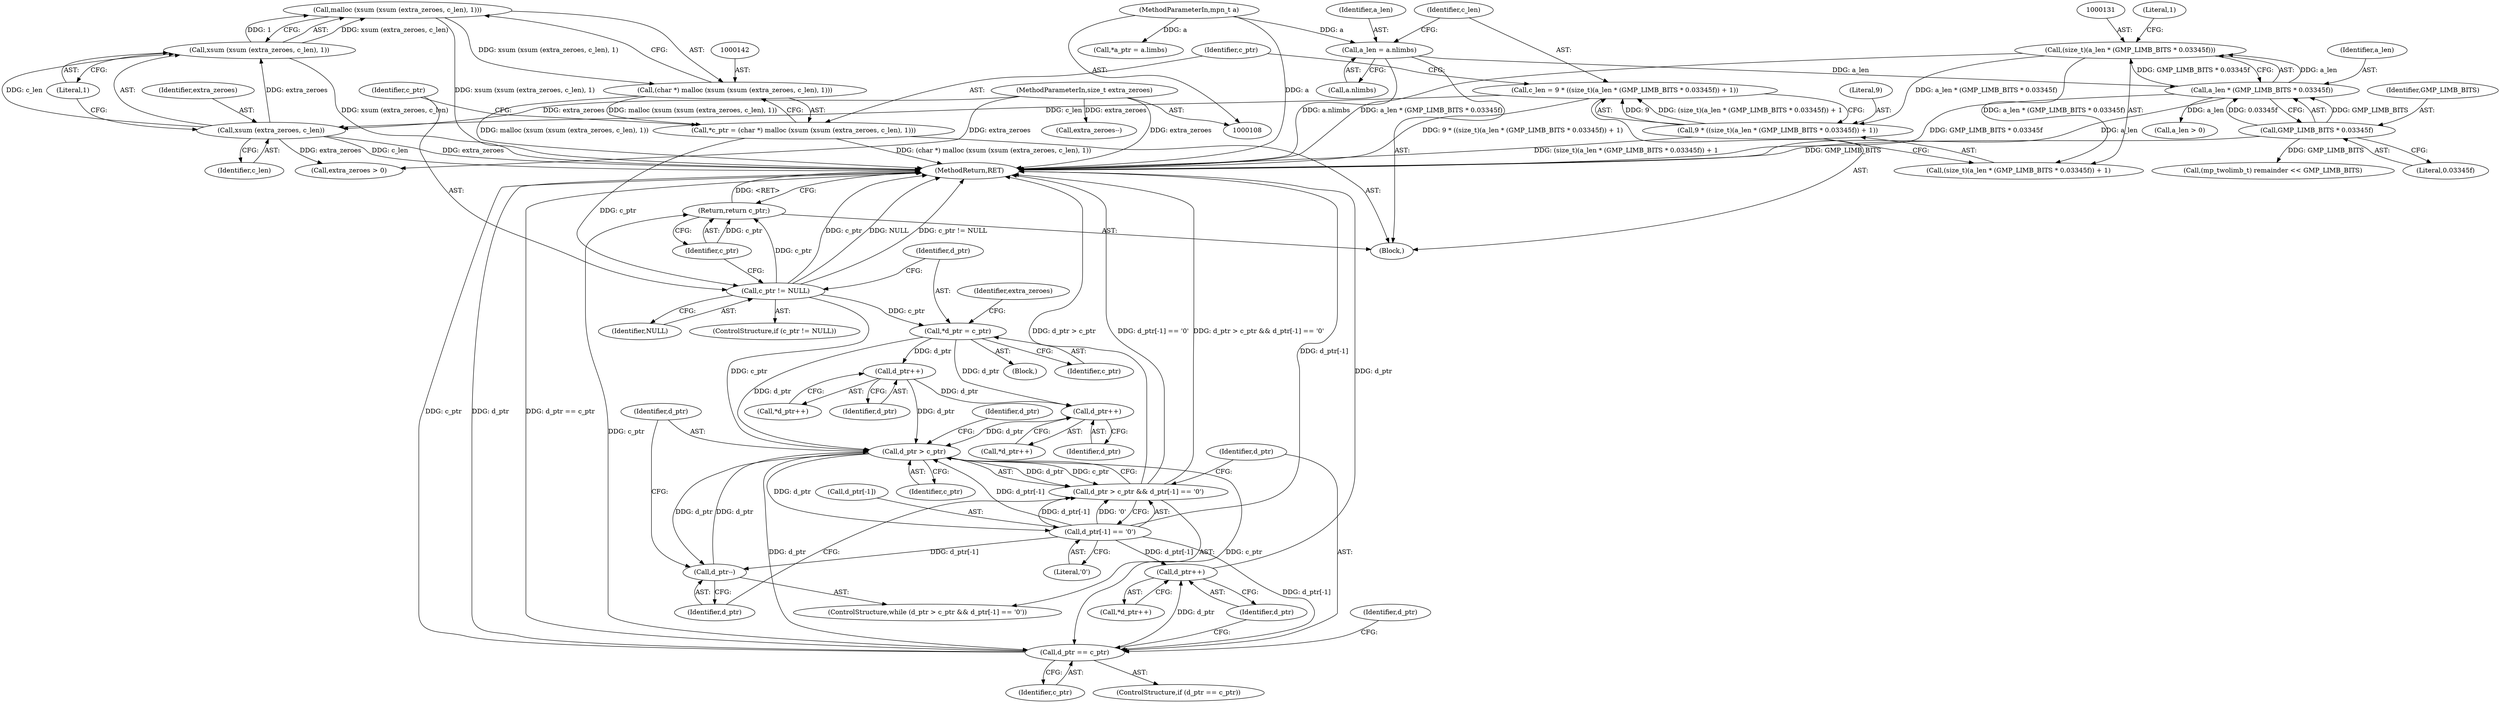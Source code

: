 digraph "0_gnulib_278b4175c9d7dd47c1a3071554aac02add3b3c35@API" {
"1000143" [label="(Call,malloc (xsum (xsum (extra_zeroes, c_len), 1)))"];
"1000144" [label="(Call,xsum (xsum (extra_zeroes, c_len), 1))"];
"1000145" [label="(Call,xsum (extra_zeroes, c_len))"];
"1000110" [label="(MethodParameterIn,size_t extra_zeroes)"];
"1000125" [label="(Call,c_len = 9 * ((size_t)(a_len * (GMP_LIMB_BITS * 0.03345f)) + 1))"];
"1000127" [label="(Call,9 * ((size_t)(a_len * (GMP_LIMB_BITS * 0.03345f)) + 1))"];
"1000130" [label="(Call,(size_t)(a_len * (GMP_LIMB_BITS * 0.03345f)))"];
"1000132" [label="(Call,a_len * (GMP_LIMB_BITS * 0.03345f))"];
"1000119" [label="(Call,a_len = a.nlimbs)"];
"1000109" [label="(MethodParameterIn,mpn_t a)"];
"1000134" [label="(Call,GMP_LIMB_BITS * 0.03345f)"];
"1000141" [label="(Call,(char *) malloc (xsum (xsum (extra_zeroes, c_len), 1)))"];
"1000139" [label="(Call,*c_ptr = (char *) malloc (xsum (xsum (extra_zeroes, c_len), 1)))"];
"1000150" [label="(Call,c_ptr != NULL)"];
"1000155" [label="(Call,*d_ptr = c_ptr)"];
"1000166" [label="(Call,d_ptr++)"];
"1000230" [label="(Call,d_ptr++)"];
"1000254" [label="(Call,d_ptr > c_ptr)"];
"1000253" [label="(Call,d_ptr > c_ptr && d_ptr[-1] == '0')"];
"1000257" [label="(Call,d_ptr[-1] == '0')"];
"1000263" [label="(Call,d_ptr--)"];
"1000266" [label="(Call,d_ptr == c_ptr)"];
"1000271" [label="(Call,d_ptr++)"];
"1000278" [label="(Return,return c_ptr;)"];
"1000128" [label="(Literal,9)"];
"1000135" [label="(Identifier,GMP_LIMB_BITS)"];
"1000268" [label="(Identifier,c_ptr)"];
"1000148" [label="(Literal,1)"];
"1000254" [label="(Call,d_ptr > c_ptr)"];
"1000280" [label="(MethodReturn,RET)"];
"1000110" [label="(MethodParameterIn,size_t extra_zeroes)"];
"1000119" [label="(Call,a_len = a.nlimbs)"];
"1000149" [label="(ControlStructure,if (c_ptr != NULL))"];
"1000278" [label="(Return,return c_ptr;)"];
"1000109" [label="(MethodParameterIn,mpn_t a)"];
"1000229" [label="(Call,*d_ptr++)"];
"1000253" [label="(Call,d_ptr > c_ptr && d_ptr[-1] == '0')"];
"1000155" [label="(Call,*d_ptr = c_ptr)"];
"1000256" [label="(Identifier,c_ptr)"];
"1000271" [label="(Call,d_ptr++)"];
"1000113" [label="(Call,*a_ptr = a.limbs)"];
"1000120" [label="(Identifier,a_len)"];
"1000139" [label="(Call,*c_ptr = (char *) malloc (xsum (xsum (extra_zeroes, c_len), 1)))"];
"1000170" [label="(Call,a_len > 0)"];
"1000166" [label="(Call,d_ptr++)"];
"1000152" [label="(Identifier,NULL)"];
"1000159" [label="(Call,extra_zeroes > 0)"];
"1000270" [label="(Call,*d_ptr++)"];
"1000140" [label="(Identifier,c_ptr)"];
"1000259" [label="(Identifier,d_ptr)"];
"1000162" [label="(Call,extra_zeroes--)"];
"1000145" [label="(Call,xsum (extra_zeroes, c_len))"];
"1000257" [label="(Call,d_ptr[-1] == '0')"];
"1000252" [label="(ControlStructure,while (d_ptr > c_ptr && d_ptr[-1] == '0'))"];
"1000265" [label="(ControlStructure,if (d_ptr == c_ptr))"];
"1000262" [label="(Literal,'0')"];
"1000267" [label="(Identifier,d_ptr)"];
"1000151" [label="(Identifier,c_ptr)"];
"1000125" [label="(Call,c_len = 9 * ((size_t)(a_len * (GMP_LIMB_BITS * 0.03345f)) + 1))"];
"1000276" [label="(Identifier,d_ptr)"];
"1000272" [label="(Identifier,d_ptr)"];
"1000144" [label="(Call,xsum (xsum (extra_zeroes, c_len), 1))"];
"1000153" [label="(Block,)"];
"1000143" [label="(Call,malloc (xsum (xsum (extra_zeroes, c_len), 1)))"];
"1000150" [label="(Call,c_ptr != NULL)"];
"1000160" [label="(Identifier,extra_zeroes)"];
"1000137" [label="(Literal,1)"];
"1000264" [label="(Identifier,d_ptr)"];
"1000258" [label="(Call,d_ptr[-1])"];
"1000132" [label="(Call,a_len * (GMP_LIMB_BITS * 0.03345f))"];
"1000127" [label="(Call,9 * ((size_t)(a_len * (GMP_LIMB_BITS * 0.03345f)) + 1))"];
"1000165" [label="(Call,*d_ptr++)"];
"1000199" [label="(Call,(mp_twolimb_t) remainder << GMP_LIMB_BITS)"];
"1000146" [label="(Identifier,extra_zeroes)"];
"1000141" [label="(Call,(char *) malloc (xsum (xsum (extra_zeroes, c_len), 1)))"];
"1000231" [label="(Identifier,d_ptr)"];
"1000255" [label="(Identifier,d_ptr)"];
"1000121" [label="(Call,a.nlimbs)"];
"1000156" [label="(Identifier,d_ptr)"];
"1000230" [label="(Call,d_ptr++)"];
"1000266" [label="(Call,d_ptr == c_ptr)"];
"1000263" [label="(Call,d_ptr--)"];
"1000133" [label="(Identifier,a_len)"];
"1000130" [label="(Call,(size_t)(a_len * (GMP_LIMB_BITS * 0.03345f)))"];
"1000147" [label="(Identifier,c_len)"];
"1000126" [label="(Identifier,c_len)"];
"1000129" [label="(Call,(size_t)(a_len * (GMP_LIMB_BITS * 0.03345f)) + 1)"];
"1000134" [label="(Call,GMP_LIMB_BITS * 0.03345f)"];
"1000136" [label="(Literal,0.03345f)"];
"1000279" [label="(Identifier,c_ptr)"];
"1000157" [label="(Identifier,c_ptr)"];
"1000167" [label="(Identifier,d_ptr)"];
"1000111" [label="(Block,)"];
"1000143" -> "1000141"  [label="AST: "];
"1000143" -> "1000144"  [label="CFG: "];
"1000144" -> "1000143"  [label="AST: "];
"1000141" -> "1000143"  [label="CFG: "];
"1000143" -> "1000280"  [label="DDG: xsum (xsum (extra_zeroes, c_len), 1)"];
"1000143" -> "1000141"  [label="DDG: xsum (xsum (extra_zeroes, c_len), 1)"];
"1000144" -> "1000143"  [label="DDG: xsum (extra_zeroes, c_len)"];
"1000144" -> "1000143"  [label="DDG: 1"];
"1000144" -> "1000148"  [label="CFG: "];
"1000145" -> "1000144"  [label="AST: "];
"1000148" -> "1000144"  [label="AST: "];
"1000144" -> "1000280"  [label="DDG: xsum (extra_zeroes, c_len)"];
"1000145" -> "1000144"  [label="DDG: extra_zeroes"];
"1000145" -> "1000144"  [label="DDG: c_len"];
"1000145" -> "1000147"  [label="CFG: "];
"1000146" -> "1000145"  [label="AST: "];
"1000147" -> "1000145"  [label="AST: "];
"1000148" -> "1000145"  [label="CFG: "];
"1000145" -> "1000280"  [label="DDG: extra_zeroes"];
"1000145" -> "1000280"  [label="DDG: c_len"];
"1000110" -> "1000145"  [label="DDG: extra_zeroes"];
"1000125" -> "1000145"  [label="DDG: c_len"];
"1000145" -> "1000159"  [label="DDG: extra_zeroes"];
"1000110" -> "1000108"  [label="AST: "];
"1000110" -> "1000280"  [label="DDG: extra_zeroes"];
"1000110" -> "1000159"  [label="DDG: extra_zeroes"];
"1000110" -> "1000162"  [label="DDG: extra_zeroes"];
"1000125" -> "1000111"  [label="AST: "];
"1000125" -> "1000127"  [label="CFG: "];
"1000126" -> "1000125"  [label="AST: "];
"1000127" -> "1000125"  [label="AST: "];
"1000140" -> "1000125"  [label="CFG: "];
"1000125" -> "1000280"  [label="DDG: 9 * ((size_t)(a_len * (GMP_LIMB_BITS * 0.03345f)) + 1)"];
"1000127" -> "1000125"  [label="DDG: 9"];
"1000127" -> "1000125"  [label="DDG: (size_t)(a_len * (GMP_LIMB_BITS * 0.03345f)) + 1"];
"1000127" -> "1000129"  [label="CFG: "];
"1000128" -> "1000127"  [label="AST: "];
"1000129" -> "1000127"  [label="AST: "];
"1000127" -> "1000280"  [label="DDG: (size_t)(a_len * (GMP_LIMB_BITS * 0.03345f)) + 1"];
"1000130" -> "1000127"  [label="DDG: a_len * (GMP_LIMB_BITS * 0.03345f)"];
"1000130" -> "1000129"  [label="AST: "];
"1000130" -> "1000132"  [label="CFG: "];
"1000131" -> "1000130"  [label="AST: "];
"1000132" -> "1000130"  [label="AST: "];
"1000137" -> "1000130"  [label="CFG: "];
"1000130" -> "1000280"  [label="DDG: a_len * (GMP_LIMB_BITS * 0.03345f)"];
"1000130" -> "1000129"  [label="DDG: a_len * (GMP_LIMB_BITS * 0.03345f)"];
"1000132" -> "1000130"  [label="DDG: a_len"];
"1000132" -> "1000130"  [label="DDG: GMP_LIMB_BITS * 0.03345f"];
"1000132" -> "1000134"  [label="CFG: "];
"1000133" -> "1000132"  [label="AST: "];
"1000134" -> "1000132"  [label="AST: "];
"1000132" -> "1000280"  [label="DDG: a_len"];
"1000132" -> "1000280"  [label="DDG: GMP_LIMB_BITS * 0.03345f"];
"1000119" -> "1000132"  [label="DDG: a_len"];
"1000134" -> "1000132"  [label="DDG: GMP_LIMB_BITS"];
"1000134" -> "1000132"  [label="DDG: 0.03345f"];
"1000132" -> "1000170"  [label="DDG: a_len"];
"1000119" -> "1000111"  [label="AST: "];
"1000119" -> "1000121"  [label="CFG: "];
"1000120" -> "1000119"  [label="AST: "];
"1000121" -> "1000119"  [label="AST: "];
"1000126" -> "1000119"  [label="CFG: "];
"1000119" -> "1000280"  [label="DDG: a.nlimbs"];
"1000109" -> "1000119"  [label="DDG: a"];
"1000109" -> "1000108"  [label="AST: "];
"1000109" -> "1000280"  [label="DDG: a"];
"1000109" -> "1000113"  [label="DDG: a"];
"1000134" -> "1000136"  [label="CFG: "];
"1000135" -> "1000134"  [label="AST: "];
"1000136" -> "1000134"  [label="AST: "];
"1000134" -> "1000280"  [label="DDG: GMP_LIMB_BITS"];
"1000134" -> "1000199"  [label="DDG: GMP_LIMB_BITS"];
"1000141" -> "1000139"  [label="AST: "];
"1000142" -> "1000141"  [label="AST: "];
"1000139" -> "1000141"  [label="CFG: "];
"1000141" -> "1000280"  [label="DDG: malloc (xsum (xsum (extra_zeroes, c_len), 1))"];
"1000141" -> "1000139"  [label="DDG: malloc (xsum (xsum (extra_zeroes, c_len), 1))"];
"1000139" -> "1000111"  [label="AST: "];
"1000140" -> "1000139"  [label="AST: "];
"1000151" -> "1000139"  [label="CFG: "];
"1000139" -> "1000280"  [label="DDG: (char *) malloc (xsum (xsum (extra_zeroes, c_len), 1))"];
"1000139" -> "1000150"  [label="DDG: c_ptr"];
"1000150" -> "1000149"  [label="AST: "];
"1000150" -> "1000152"  [label="CFG: "];
"1000151" -> "1000150"  [label="AST: "];
"1000152" -> "1000150"  [label="AST: "];
"1000156" -> "1000150"  [label="CFG: "];
"1000279" -> "1000150"  [label="CFG: "];
"1000150" -> "1000280"  [label="DDG: c_ptr"];
"1000150" -> "1000280"  [label="DDG: NULL"];
"1000150" -> "1000280"  [label="DDG: c_ptr != NULL"];
"1000150" -> "1000155"  [label="DDG: c_ptr"];
"1000150" -> "1000254"  [label="DDG: c_ptr"];
"1000150" -> "1000278"  [label="DDG: c_ptr"];
"1000155" -> "1000153"  [label="AST: "];
"1000155" -> "1000157"  [label="CFG: "];
"1000156" -> "1000155"  [label="AST: "];
"1000157" -> "1000155"  [label="AST: "];
"1000160" -> "1000155"  [label="CFG: "];
"1000155" -> "1000166"  [label="DDG: d_ptr"];
"1000155" -> "1000230"  [label="DDG: d_ptr"];
"1000155" -> "1000254"  [label="DDG: d_ptr"];
"1000166" -> "1000165"  [label="AST: "];
"1000166" -> "1000167"  [label="CFG: "];
"1000167" -> "1000166"  [label="AST: "];
"1000165" -> "1000166"  [label="CFG: "];
"1000166" -> "1000230"  [label="DDG: d_ptr"];
"1000166" -> "1000254"  [label="DDG: d_ptr"];
"1000230" -> "1000229"  [label="AST: "];
"1000230" -> "1000231"  [label="CFG: "];
"1000231" -> "1000230"  [label="AST: "];
"1000229" -> "1000230"  [label="CFG: "];
"1000230" -> "1000254"  [label="DDG: d_ptr"];
"1000254" -> "1000253"  [label="AST: "];
"1000254" -> "1000256"  [label="CFG: "];
"1000255" -> "1000254"  [label="AST: "];
"1000256" -> "1000254"  [label="AST: "];
"1000259" -> "1000254"  [label="CFG: "];
"1000253" -> "1000254"  [label="CFG: "];
"1000254" -> "1000253"  [label="DDG: d_ptr"];
"1000254" -> "1000253"  [label="DDG: c_ptr"];
"1000263" -> "1000254"  [label="DDG: d_ptr"];
"1000257" -> "1000254"  [label="DDG: d_ptr[-1]"];
"1000254" -> "1000257"  [label="DDG: d_ptr"];
"1000254" -> "1000263"  [label="DDG: d_ptr"];
"1000254" -> "1000266"  [label="DDG: d_ptr"];
"1000254" -> "1000266"  [label="DDG: c_ptr"];
"1000253" -> "1000252"  [label="AST: "];
"1000253" -> "1000257"  [label="CFG: "];
"1000257" -> "1000253"  [label="AST: "];
"1000264" -> "1000253"  [label="CFG: "];
"1000267" -> "1000253"  [label="CFG: "];
"1000253" -> "1000280"  [label="DDG: d_ptr > c_ptr && d_ptr[-1] == '0'"];
"1000253" -> "1000280"  [label="DDG: d_ptr > c_ptr"];
"1000253" -> "1000280"  [label="DDG: d_ptr[-1] == '0'"];
"1000257" -> "1000253"  [label="DDG: d_ptr[-1]"];
"1000257" -> "1000253"  [label="DDG: '0'"];
"1000257" -> "1000262"  [label="CFG: "];
"1000258" -> "1000257"  [label="AST: "];
"1000262" -> "1000257"  [label="AST: "];
"1000257" -> "1000280"  [label="DDG: d_ptr[-1]"];
"1000257" -> "1000263"  [label="DDG: d_ptr[-1]"];
"1000257" -> "1000266"  [label="DDG: d_ptr[-1]"];
"1000257" -> "1000271"  [label="DDG: d_ptr[-1]"];
"1000263" -> "1000252"  [label="AST: "];
"1000263" -> "1000264"  [label="CFG: "];
"1000264" -> "1000263"  [label="AST: "];
"1000255" -> "1000263"  [label="CFG: "];
"1000266" -> "1000265"  [label="AST: "];
"1000266" -> "1000268"  [label="CFG: "];
"1000267" -> "1000266"  [label="AST: "];
"1000268" -> "1000266"  [label="AST: "];
"1000272" -> "1000266"  [label="CFG: "];
"1000276" -> "1000266"  [label="CFG: "];
"1000266" -> "1000280"  [label="DDG: c_ptr"];
"1000266" -> "1000280"  [label="DDG: d_ptr"];
"1000266" -> "1000280"  [label="DDG: d_ptr == c_ptr"];
"1000266" -> "1000271"  [label="DDG: d_ptr"];
"1000266" -> "1000278"  [label="DDG: c_ptr"];
"1000271" -> "1000270"  [label="AST: "];
"1000271" -> "1000272"  [label="CFG: "];
"1000272" -> "1000271"  [label="AST: "];
"1000270" -> "1000271"  [label="CFG: "];
"1000271" -> "1000280"  [label="DDG: d_ptr"];
"1000278" -> "1000111"  [label="AST: "];
"1000278" -> "1000279"  [label="CFG: "];
"1000279" -> "1000278"  [label="AST: "];
"1000280" -> "1000278"  [label="CFG: "];
"1000278" -> "1000280"  [label="DDG: <RET>"];
"1000279" -> "1000278"  [label="DDG: c_ptr"];
}
